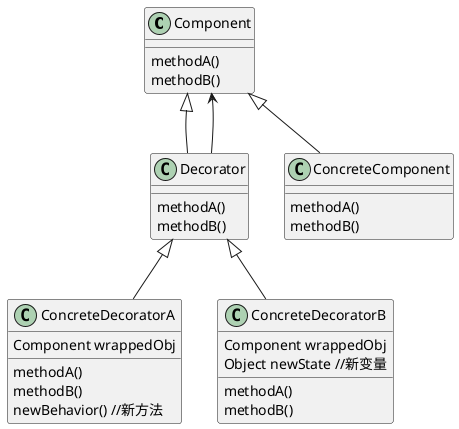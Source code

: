 @startuml
class Component {
methodA()
methodB()
}

class ConcreteComponent {
methodA()
methodB()
}
ConcreteComponent --up|> Component

class Decorator {
methodA()
methodB()
}
Decorator --up|> Component
' 每个装饰者都有一个Component变量
Decorator --up> Component

class ConcreteDecoratorA {
Component wrappedObj
methodA()
methodB()
newBehavior() //新方法
}
ConcreteDecoratorA --up|> Decorator

class ConcreteDecoratorB {
Component wrappedObj
Object newState //新变量
methodA()
methodB()
}
ConcreteDecoratorB --up|> Decorator
@enduml
